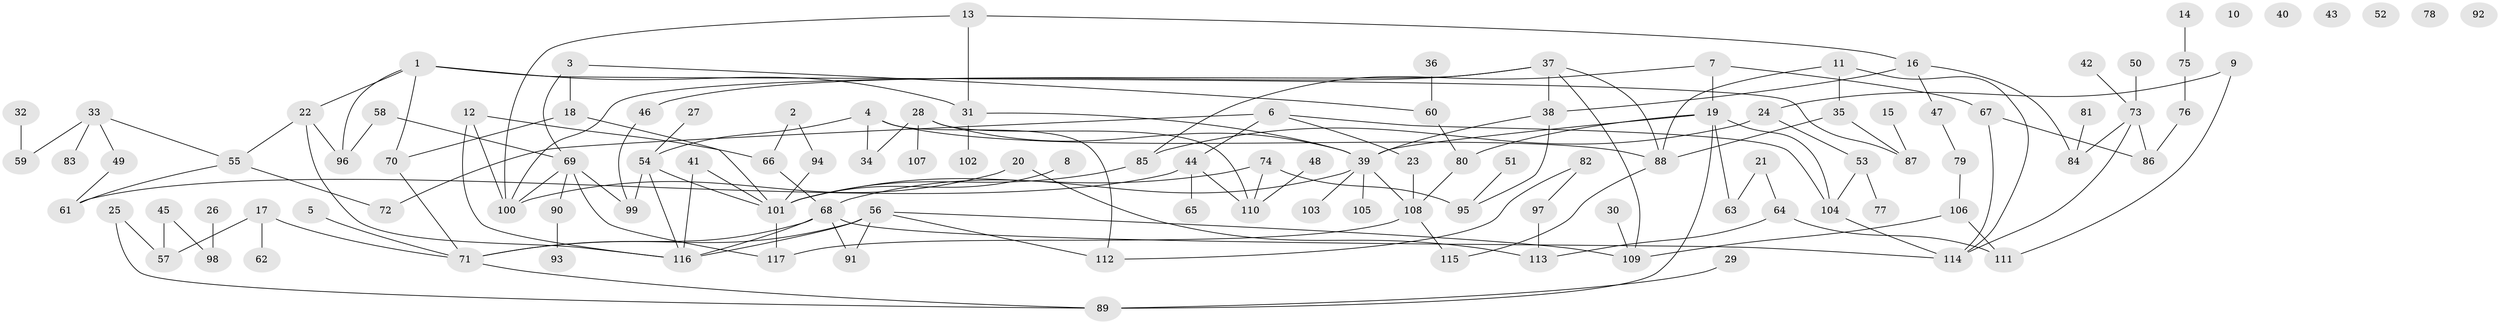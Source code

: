 // coarse degree distribution, {4: 0.16049382716049382, 1: 0.24691358024691357, 0: 0.07407407407407407, 3: 0.14814814814814814, 7: 0.024691358024691357, 2: 0.2345679012345679, 5: 0.04938271604938271, 6: 0.024691358024691357, 8: 0.012345679012345678, 9: 0.012345679012345678, 13: 0.012345679012345678}
// Generated by graph-tools (version 1.1) at 2025/43/03/04/25 21:43:02]
// undirected, 117 vertices, 158 edges
graph export_dot {
graph [start="1"]
  node [color=gray90,style=filled];
  1;
  2;
  3;
  4;
  5;
  6;
  7;
  8;
  9;
  10;
  11;
  12;
  13;
  14;
  15;
  16;
  17;
  18;
  19;
  20;
  21;
  22;
  23;
  24;
  25;
  26;
  27;
  28;
  29;
  30;
  31;
  32;
  33;
  34;
  35;
  36;
  37;
  38;
  39;
  40;
  41;
  42;
  43;
  44;
  45;
  46;
  47;
  48;
  49;
  50;
  51;
  52;
  53;
  54;
  55;
  56;
  57;
  58;
  59;
  60;
  61;
  62;
  63;
  64;
  65;
  66;
  67;
  68;
  69;
  70;
  71;
  72;
  73;
  74;
  75;
  76;
  77;
  78;
  79;
  80;
  81;
  82;
  83;
  84;
  85;
  86;
  87;
  88;
  89;
  90;
  91;
  92;
  93;
  94;
  95;
  96;
  97;
  98;
  99;
  100;
  101;
  102;
  103;
  104;
  105;
  106;
  107;
  108;
  109;
  110;
  111;
  112;
  113;
  114;
  115;
  116;
  117;
  1 -- 22;
  1 -- 31;
  1 -- 70;
  1 -- 87;
  1 -- 96;
  2 -- 66;
  2 -- 94;
  3 -- 18;
  3 -- 60;
  3 -- 69;
  4 -- 34;
  4 -- 54;
  4 -- 88;
  4 -- 112;
  5 -- 71;
  6 -- 23;
  6 -- 44;
  6 -- 72;
  6 -- 104;
  7 -- 19;
  7 -- 67;
  7 -- 85;
  8 -- 101;
  9 -- 24;
  9 -- 111;
  11 -- 35;
  11 -- 88;
  11 -- 114;
  12 -- 66;
  12 -- 100;
  12 -- 116;
  13 -- 16;
  13 -- 31;
  13 -- 100;
  14 -- 75;
  15 -- 87;
  16 -- 38;
  16 -- 47;
  16 -- 84;
  17 -- 57;
  17 -- 62;
  17 -- 71;
  18 -- 70;
  18 -- 101;
  19 -- 39;
  19 -- 63;
  19 -- 80;
  19 -- 89;
  19 -- 104;
  20 -- 100;
  20 -- 113;
  21 -- 63;
  21 -- 64;
  22 -- 55;
  22 -- 96;
  22 -- 116;
  23 -- 108;
  24 -- 53;
  24 -- 85;
  25 -- 57;
  25 -- 89;
  26 -- 98;
  27 -- 54;
  28 -- 34;
  28 -- 39;
  28 -- 107;
  28 -- 110;
  29 -- 89;
  30 -- 109;
  31 -- 39;
  31 -- 102;
  32 -- 59;
  33 -- 49;
  33 -- 55;
  33 -- 59;
  33 -- 83;
  35 -- 87;
  35 -- 88;
  36 -- 60;
  37 -- 38;
  37 -- 46;
  37 -- 88;
  37 -- 100;
  37 -- 109;
  38 -- 39;
  38 -- 95;
  39 -- 68;
  39 -- 103;
  39 -- 105;
  39 -- 108;
  41 -- 101;
  41 -- 116;
  42 -- 73;
  44 -- 61;
  44 -- 65;
  44 -- 110;
  45 -- 57;
  45 -- 98;
  46 -- 99;
  47 -- 79;
  48 -- 110;
  49 -- 61;
  50 -- 73;
  51 -- 95;
  53 -- 77;
  53 -- 104;
  54 -- 99;
  54 -- 101;
  54 -- 116;
  55 -- 61;
  55 -- 72;
  56 -- 71;
  56 -- 91;
  56 -- 109;
  56 -- 112;
  56 -- 116;
  58 -- 69;
  58 -- 96;
  60 -- 80;
  64 -- 111;
  64 -- 113;
  66 -- 68;
  67 -- 86;
  67 -- 114;
  68 -- 71;
  68 -- 91;
  68 -- 114;
  68 -- 116;
  69 -- 90;
  69 -- 99;
  69 -- 100;
  69 -- 117;
  70 -- 71;
  71 -- 89;
  73 -- 84;
  73 -- 86;
  73 -- 114;
  74 -- 95;
  74 -- 101;
  74 -- 110;
  75 -- 76;
  76 -- 86;
  79 -- 106;
  80 -- 108;
  81 -- 84;
  82 -- 97;
  82 -- 112;
  85 -- 101;
  88 -- 115;
  90 -- 93;
  94 -- 101;
  97 -- 113;
  101 -- 117;
  104 -- 114;
  106 -- 109;
  106 -- 111;
  108 -- 115;
  108 -- 117;
}
